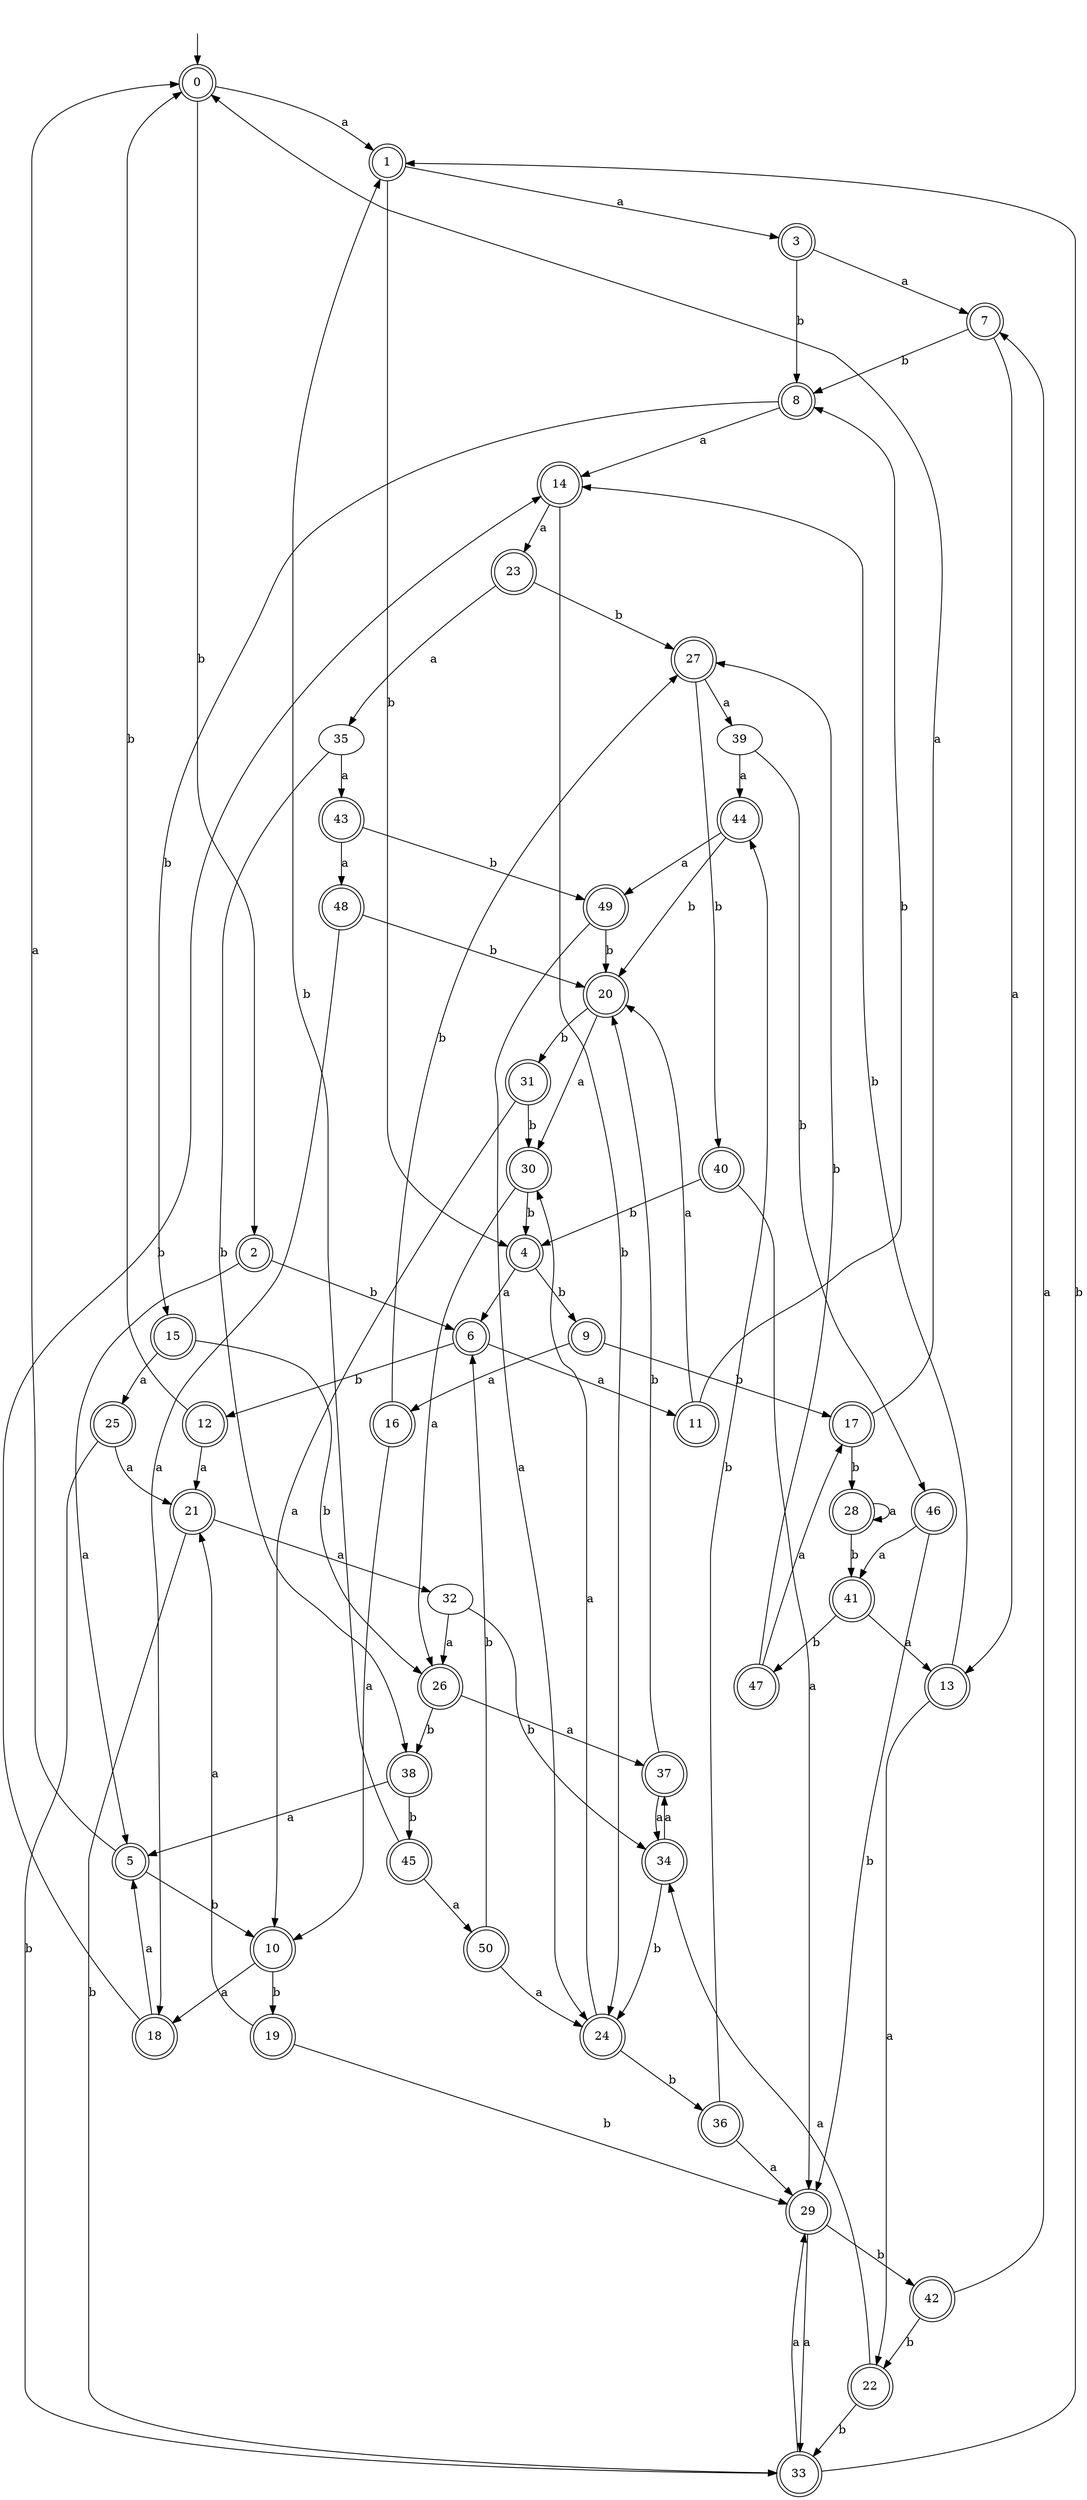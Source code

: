digraph RandomDFA {
  __start0 [label="", shape=none];
  __start0 -> 0 [label=""];
  0 [shape=circle] [shape=doublecircle]
  0 -> 1 [label="a"]
  0 -> 2 [label="b"]
  1 [shape=doublecircle]
  1 -> 3 [label="a"]
  1 -> 4 [label="b"]
  2 [shape=doublecircle]
  2 -> 5 [label="a"]
  2 -> 6 [label="b"]
  3 [shape=doublecircle]
  3 -> 7 [label="a"]
  3 -> 8 [label="b"]
  4 [shape=doublecircle]
  4 -> 6 [label="a"]
  4 -> 9 [label="b"]
  5 [shape=doublecircle]
  5 -> 0 [label="a"]
  5 -> 10 [label="b"]
  6 [shape=doublecircle]
  6 -> 11 [label="a"]
  6 -> 12 [label="b"]
  7 [shape=doublecircle]
  7 -> 13 [label="a"]
  7 -> 8 [label="b"]
  8 [shape=doublecircle]
  8 -> 14 [label="a"]
  8 -> 15 [label="b"]
  9 [shape=doublecircle]
  9 -> 16 [label="a"]
  9 -> 17 [label="b"]
  10 [shape=doublecircle]
  10 -> 18 [label="a"]
  10 -> 19 [label="b"]
  11 [shape=doublecircle]
  11 -> 20 [label="a"]
  11 -> 8 [label="b"]
  12 [shape=doublecircle]
  12 -> 21 [label="a"]
  12 -> 0 [label="b"]
  13 [shape=doublecircle]
  13 -> 22 [label="a"]
  13 -> 14 [label="b"]
  14 [shape=doublecircle]
  14 -> 23 [label="a"]
  14 -> 24 [label="b"]
  15 [shape=doublecircle]
  15 -> 25 [label="a"]
  15 -> 26 [label="b"]
  16 [shape=doublecircle]
  16 -> 10 [label="a"]
  16 -> 27 [label="b"]
  17 [shape=doublecircle]
  17 -> 0 [label="a"]
  17 -> 28 [label="b"]
  18 [shape=doublecircle]
  18 -> 5 [label="a"]
  18 -> 14 [label="b"]
  19 [shape=doublecircle]
  19 -> 21 [label="a"]
  19 -> 29 [label="b"]
  20 [shape=doublecircle]
  20 -> 30 [label="a"]
  20 -> 31 [label="b"]
  21 [shape=doublecircle]
  21 -> 32 [label="a"]
  21 -> 33 [label="b"]
  22 [shape=doublecircle]
  22 -> 34 [label="a"]
  22 -> 33 [label="b"]
  23 [shape=doublecircle]
  23 -> 35 [label="a"]
  23 -> 27 [label="b"]
  24 [shape=doublecircle]
  24 -> 30 [label="a"]
  24 -> 36 [label="b"]
  25 [shape=doublecircle]
  25 -> 21 [label="a"]
  25 -> 33 [label="b"]
  26 [shape=doublecircle]
  26 -> 37 [label="a"]
  26 -> 38 [label="b"]
  27 [shape=doublecircle]
  27 -> 39 [label="a"]
  27 -> 40 [label="b"]
  28 [shape=doublecircle]
  28 -> 28 [label="a"]
  28 -> 41 [label="b"]
  29 [shape=doublecircle]
  29 -> 33 [label="a"]
  29 -> 42 [label="b"]
  30 [shape=doublecircle]
  30 -> 26 [label="a"]
  30 -> 4 [label="b"]
  31 [shape=doublecircle]
  31 -> 10 [label="a"]
  31 -> 30 [label="b"]
  32
  32 -> 26 [label="a"]
  32 -> 34 [label="b"]
  33 [shape=doublecircle]
  33 -> 29 [label="a"]
  33 -> 1 [label="b"]
  34 [shape=doublecircle]
  34 -> 37 [label="a"]
  34 -> 24 [label="b"]
  35
  35 -> 43 [label="a"]
  35 -> 38 [label="b"]
  36 [shape=doublecircle]
  36 -> 29 [label="a"]
  36 -> 44 [label="b"]
  37 [shape=doublecircle]
  37 -> 34 [label="a"]
  37 -> 20 [label="b"]
  38 [shape=doublecircle]
  38 -> 5 [label="a"]
  38 -> 45 [label="b"]
  39
  39 -> 44 [label="a"]
  39 -> 46 [label="b"]
  40 [shape=doublecircle]
  40 -> 29 [label="a"]
  40 -> 4 [label="b"]
  41 [shape=doublecircle]
  41 -> 13 [label="a"]
  41 -> 47 [label="b"]
  42 [shape=doublecircle]
  42 -> 7 [label="a"]
  42 -> 22 [label="b"]
  43 [shape=doublecircle]
  43 -> 48 [label="a"]
  43 -> 49 [label="b"]
  44 [shape=doublecircle]
  44 -> 49 [label="a"]
  44 -> 20 [label="b"]
  45 [shape=doublecircle]
  45 -> 50 [label="a"]
  45 -> 1 [label="b"]
  46 [shape=doublecircle]
  46 -> 41 [label="a"]
  46 -> 29 [label="b"]
  47 [shape=doublecircle]
  47 -> 17 [label="a"]
  47 -> 27 [label="b"]
  48 [shape=doublecircle]
  48 -> 18 [label="a"]
  48 -> 20 [label="b"]
  49 [shape=doublecircle]
  49 -> 24 [label="a"]
  49 -> 20 [label="b"]
  50 [shape=doublecircle]
  50 -> 24 [label="a"]
  50 -> 6 [label="b"]
}

